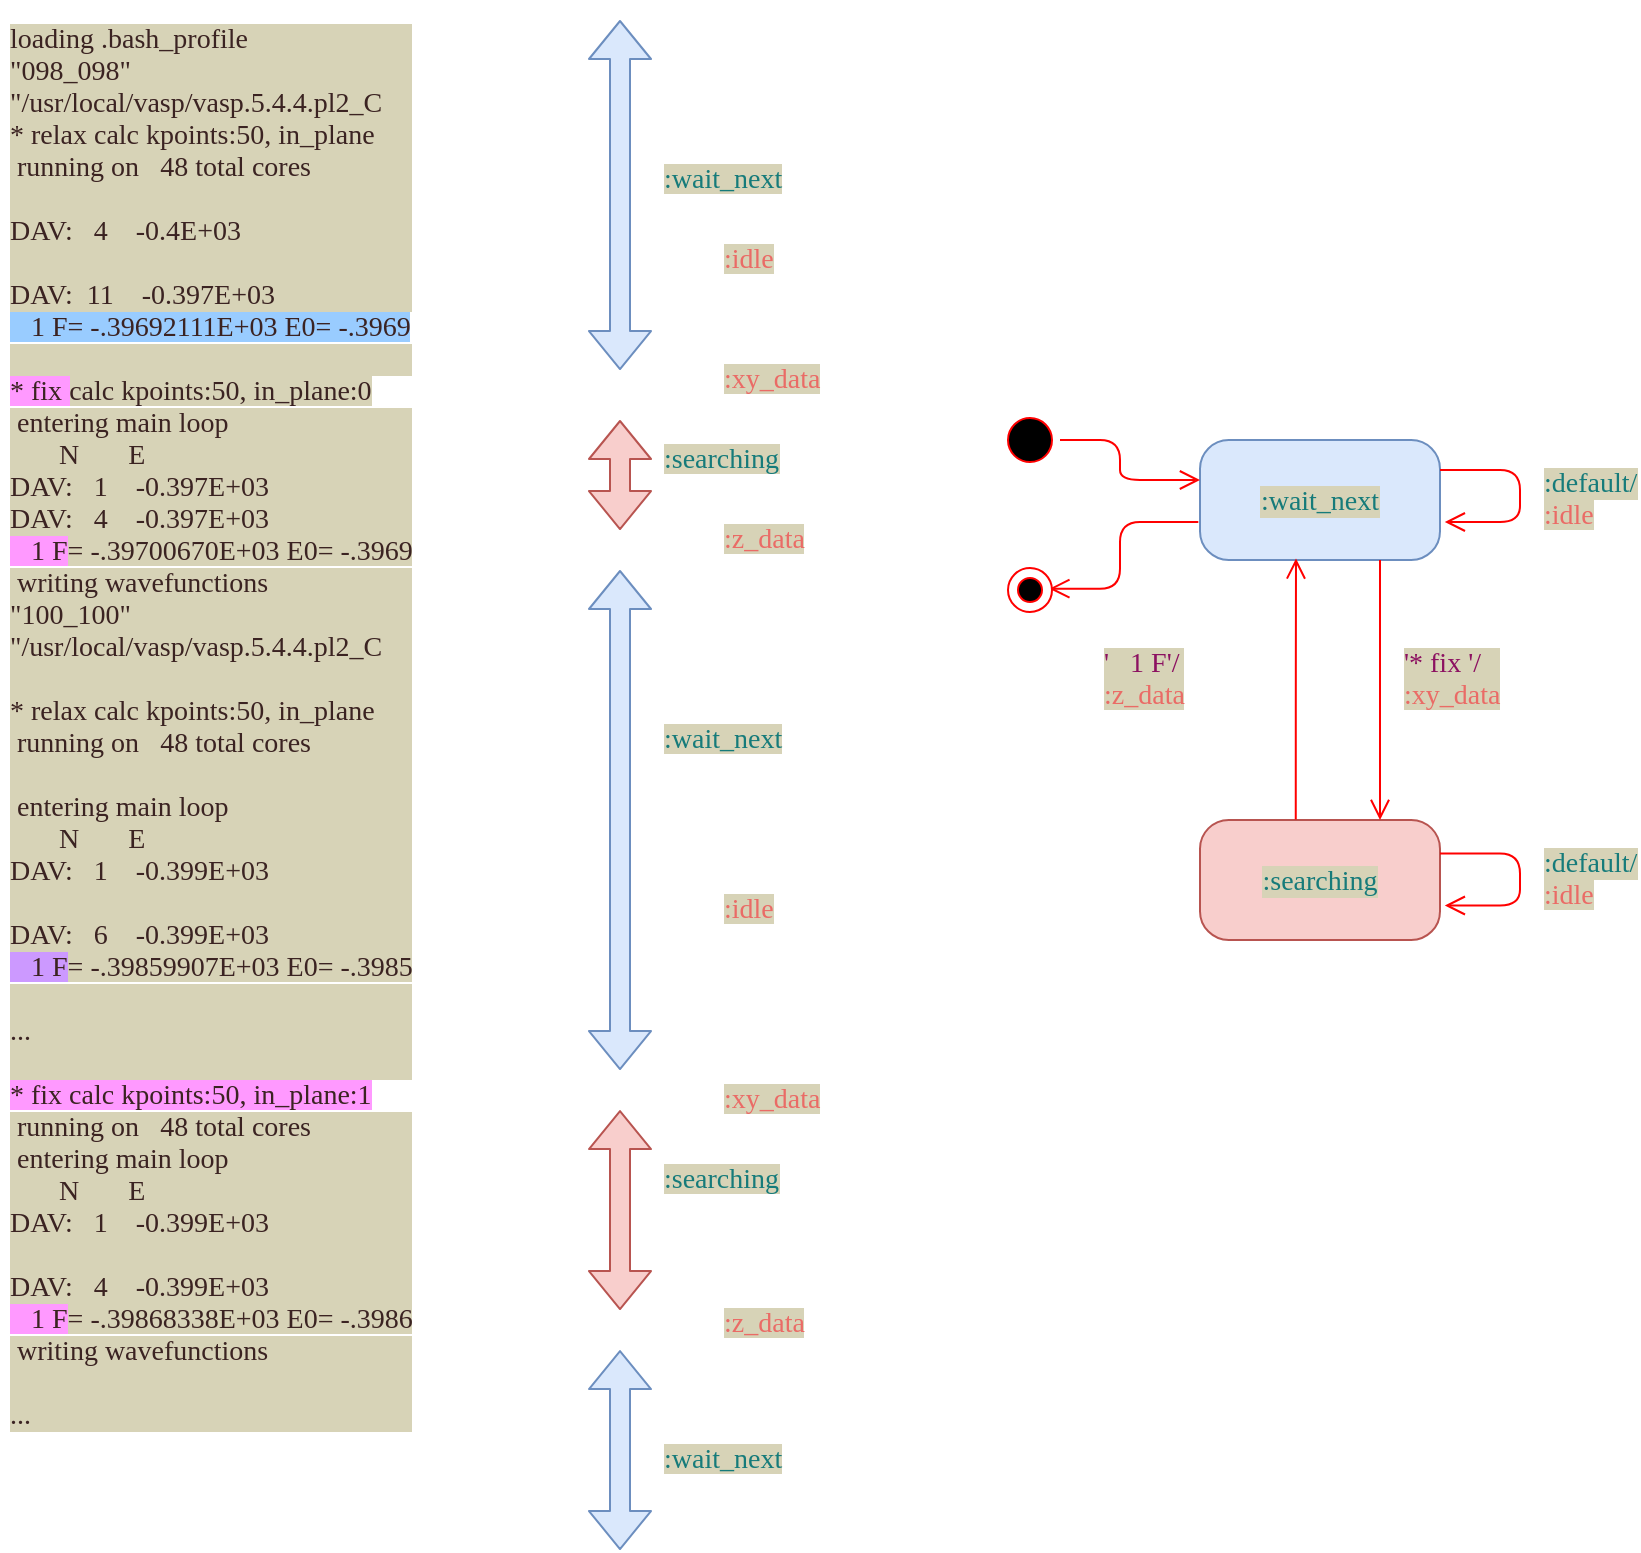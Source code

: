 <mxfile version="14.6.13" type="device"><diagram name="Page-1" id="58cdce13-f638-feb5-8d6f-7d28b1aa9fa0"><mxGraphModel dx="946" dy="672" grid="1" gridSize="10" guides="1" tooltips="1" connect="1" arrows="1" fold="1" page="1" pageScale="1" pageWidth="1100" pageHeight="850" background="#ffffff" math="0" shadow="0"><root><mxCell id="0"/><mxCell id="1" parent="0"/><mxCell id="D_gLjzi3x6vAajhf8T51-33" value="&lt;span style=&quot;font-family: &amp;#34;roboto mono medium for powerline&amp;#34; ; font-size: 14px ; text-align: center ; background-color: rgb(215 , 211 , 183)&quot;&gt;:idle&lt;/span&gt;" style="text;whiteSpace=wrap;html=1;fontColor=#EA6B66;" parent="1" vertex="1"><mxGeometry x="400" y="145.03" width="90" height="30" as="geometry"/></mxCell><mxCell id="D_gLjzi3x6vAajhf8T51-34" value="&lt;span style=&quot;font-family: &amp;#34;roboto mono medium for powerline&amp;#34; ; font-size: 14px ; font-style: normal ; font-weight: 400 ; letter-spacing: normal ; text-align: center ; text-indent: 0px ; text-transform: none ; word-spacing: 0px ; background-color: rgb(215 , 211 , 183) ; display: inline ; float: none&quot;&gt;:xy_data&lt;/span&gt;" style="text;whiteSpace=wrap;html=1;fontColor=#EA6B66;" parent="1" vertex="1"><mxGeometry x="400" y="205.03" width="90" height="30" as="geometry"/></mxCell><mxCell id="D_gLjzi3x6vAajhf8T51-36" value="&lt;span style=&quot;font-family: &amp;#34;roboto mono medium for powerline&amp;#34; ; font-size: 14px ; font-style: normal ; font-weight: 400 ; letter-spacing: normal ; text-align: center ; text-indent: 0px ; text-transform: none ; word-spacing: 0px ; background-color: rgb(215 , 211 , 183) ; display: inline ; float: none&quot;&gt;:z_data&lt;/span&gt;" style="text;whiteSpace=wrap;html=1;fontColor=#EA6B66;" parent="1" vertex="1"><mxGeometry x="400" y="285.03" width="120" height="30" as="geometry"/></mxCell><mxCell id="D_gLjzi3x6vAajhf8T51-38" value="&lt;span style=&quot;font-family: &amp;#34;roboto mono medium for powerline&amp;#34; ; font-size: 14px ; font-style: normal ; font-weight: 400 ; letter-spacing: normal ; text-align: center ; text-indent: 0px ; text-transform: none ; word-spacing: 0px ; background-color: rgb(215 , 211 , 183) ; display: inline ; float: none&quot;&gt;:xy_data&lt;/span&gt;" style="text;whiteSpace=wrap;html=1;fontColor=#EA6B66;" parent="1" vertex="1"><mxGeometry x="400" y="565.03" width="90" height="30" as="geometry"/></mxCell><mxCell id="D_gLjzi3x6vAajhf8T51-40" value="&lt;span style=&quot;font-family: &amp;#34;roboto mono medium for powerline&amp;#34; ; font-size: 14px ; font-style: normal ; font-weight: 400 ; letter-spacing: normal ; text-align: center ; text-indent: 0px ; text-transform: none ; word-spacing: 0px ; background-color: rgb(215 , 211 , 183) ; display: inline ; float: none&quot;&gt;:z_data&lt;/span&gt;" style="text;whiteSpace=wrap;html=1;fontColor=#EA6B66;" parent="1" vertex="1"><mxGeometry x="400" y="677.03" width="120" height="30" as="geometry"/></mxCell><mxCell id="D_gLjzi3x6vAajhf8T51-23" value="&lt;p style=&quot;line-height: 50%&quot;&gt;&lt;/p&gt;&lt;p class=&quot;p1&quot; style=&quot;margin: 0px ; font-stretch: normal ; font-size: 14px ; line-height: normal ; font-family: &amp;#34;roboto mono medium for powerline&amp;#34; ; color: rgb(59 , 35 , 34) ; background-color: rgb(215 , 211 , 183)&quot;&gt;&lt;span class=&quot;s1&quot;&gt;loading .bash_profile&lt;/span&gt;&lt;/p&gt;&lt;p class=&quot;p1&quot; style=&quot;margin: 0px ; font-stretch: normal ; font-size: 14px ; line-height: normal ; font-family: &amp;#34;roboto mono medium for powerline&amp;#34; ; color: rgb(59 , 35 , 34) ; background-color: rgb(215 , 211 , 183)&quot;&gt;&lt;span class=&quot;s1&quot;&gt;&quot;098_098&quot;&lt;/span&gt;&lt;/p&gt;&lt;p class=&quot;p1&quot; style=&quot;margin: 0px ; font-stretch: normal ; font-size: 14px ; line-height: normal ; font-family: &amp;#34;roboto mono medium for powerline&amp;#34; ; color: rgb(59 , 35 , 34) ; background-color: rgb(215 , 211 , 183)&quot;&gt;&lt;span class=&quot;s1&quot;&gt;&quot;/usr/local/vasp/vasp.5.4.4.pl2_C&lt;/span&gt;&lt;/p&gt;&lt;p class=&quot;p1&quot; style=&quot;margin: 0px ; font-stretch: normal ; font-size: 14px ; line-height: normal ; font-family: &amp;#34;roboto mono medium for powerline&amp;#34; ; color: rgb(59 , 35 , 34) ; background-color: rgb(215 , 211 , 183)&quot;&gt;&lt;span class=&quot;s1&quot;&gt;* relax calc kpoints:50, in_plane&lt;/span&gt;&lt;/p&gt;&lt;p class=&quot;p1&quot; style=&quot;margin: 0px ; font-stretch: normal ; font-size: 14px ; line-height: normal ; font-family: &amp;#34;roboto mono medium for powerline&amp;#34; ; color: rgb(59 , 35 , 34) ; background-color: rgb(215 , 211 , 183)&quot;&gt;&lt;span class=&quot;s1&quot;&gt;&lt;span class=&quot;Apple-converted-space&quot;&gt;&amp;nbsp;&lt;/span&gt;running on &lt;span class=&quot;Apple-converted-space&quot;&gt;&amp;nbsp; &lt;/span&gt;48 total cores&lt;/span&gt;&lt;/p&gt;&lt;p class=&quot;p2&quot; style=&quot;margin: 0px ; font-stretch: normal ; font-size: 14px ; line-height: normal ; font-family: &amp;#34;roboto mono medium for powerline&amp;#34; ; color: rgb(59 , 35 , 34) ; background-color: rgb(215 , 211 , 183) ; min-height: 16px&quot;&gt;&lt;span class=&quot;s1&quot;&gt;&lt;/span&gt;&lt;br&gt;&lt;/p&gt;&lt;p class=&quot;p1&quot; style=&quot;margin: 0px ; font-stretch: normal ; font-size: 14px ; line-height: normal ; font-family: &amp;#34;roboto mono medium for powerline&amp;#34; ; color: rgb(59 , 35 , 34) ; background-color: rgb(215 , 211 , 183)&quot;&gt;&lt;span class=&quot;s1&quot;&gt;DAV: &lt;span class=&quot;Apple-converted-space&quot;&gt;&amp;nbsp; &lt;/span&gt;4&lt;span class=&quot;Apple-converted-space&quot;&gt;&amp;nbsp; &amp;nbsp; &lt;/span&gt;-0.4E+03 &lt;span class=&quot;Apple-converted-space&quot;&gt;&amp;nbsp;&lt;/span&gt;&lt;/span&gt;&lt;/p&gt;&lt;p class=&quot;p2&quot; style=&quot;margin: 0px ; font-stretch: normal ; font-size: 14px ; line-height: normal ; font-family: &amp;#34;roboto mono medium for powerline&amp;#34; ; color: rgb(59 , 35 , 34) ; background-color: rgb(215 , 211 , 183) ; min-height: 16px&quot;&gt;&lt;span class=&quot;s1&quot;&gt;&lt;/span&gt;&lt;br&gt;&lt;/p&gt;&lt;p class=&quot;p1&quot; style=&quot;margin: 0px ; font-stretch: normal ; font-size: 14px ; line-height: normal ; font-family: &amp;#34;roboto mono medium for powerline&amp;#34; ; color: rgb(59 , 35 , 34) ; background-color: rgb(215 , 211 , 183)&quot;&gt;&lt;span class=&quot;s1&quot;&gt;DAV:&lt;span class=&quot;Apple-converted-space&quot;&gt;&amp;nbsp; &lt;/span&gt;11&lt;span class=&quot;Apple-converted-space&quot;&gt;&amp;nbsp; &amp;nbsp; &lt;/span&gt;-0.397E+03 &lt;span class=&quot;Apple-converted-space&quot;&gt;&amp;nbsp;&lt;/span&gt;&lt;/span&gt;&lt;/p&gt;&lt;p class=&quot;p1&quot; style=&quot;margin: 0px ; font-stretch: normal ; font-size: 14px ; line-height: normal ; font-family: &amp;#34;roboto mono medium for powerline&amp;#34; ; color: rgb(59 , 35 , 34)&quot;&gt;&lt;span class=&quot;s1&quot; style=&quot;background-color: rgb(153 , 204 , 255)&quot;&gt;&lt;span class=&quot;Apple-converted-space&quot;&gt;&amp;nbsp;&amp;nbsp; &lt;/span&gt;1 F= -.39692111E+03 E0= -.3969&lt;/span&gt;&lt;/p&gt;&lt;p class=&quot;p2&quot; style=&quot;margin: 0px ; font-stretch: normal ; font-size: 14px ; line-height: normal ; font-family: &amp;#34;roboto mono medium for powerline&amp;#34; ; color: rgb(59 , 35 , 34) ; background-color: rgb(215 , 211 , 183) ; min-height: 16px&quot;&gt;&lt;span class=&quot;s1&quot;&gt;&lt;/span&gt;&lt;br&gt;&lt;/p&gt;&lt;p class=&quot;p1&quot; style=&quot;margin: 0px ; font-stretch: normal ; font-size: 14px ; line-height: normal ; font-family: &amp;#34;roboto mono medium for powerline&amp;#34; ; color: rgb(59 , 35 , 34)&quot;&gt;&lt;span class=&quot;s1&quot;&gt;&lt;span style=&quot;background-color: rgb(255 , 153 , 255)&quot;&gt;* fix &lt;/span&gt;&lt;span style=&quot;background-color: rgb(215 , 211 , 183)&quot;&gt;calc kpoints:50, in_plane:0&lt;/span&gt;&lt;/span&gt;&lt;/p&gt;&lt;p class=&quot;p1&quot; style=&quot;margin: 0px ; font-stretch: normal ; font-size: 14px ; line-height: normal ; font-family: &amp;#34;roboto mono medium for powerline&amp;#34; ; color: rgb(59 , 35 , 34) ; background-color: rgb(215 , 211 , 183)&quot;&gt;&lt;span class=&quot;s1&quot;&gt;&lt;span class=&quot;Apple-converted-space&quot;&gt;&amp;nbsp;&lt;/span&gt;entering main loop&lt;/span&gt;&lt;/p&gt;&lt;p class=&quot;p1&quot; style=&quot;margin: 0px ; font-stretch: normal ; font-size: 14px ; line-height: normal ; font-family: &amp;#34;roboto mono medium for powerline&amp;#34; ; color: rgb(59 , 35 , 34) ; background-color: rgb(215 , 211 , 183)&quot;&gt;&lt;span class=&quot;s1&quot;&gt;&lt;span class=&quot;Apple-converted-space&quot;&gt;&amp;nbsp;&amp;nbsp; &amp;nbsp; &amp;nbsp; &lt;/span&gt;N &lt;span class=&quot;Apple-converted-space&quot;&gt;&amp;nbsp; &amp;nbsp; &amp;nbsp; &lt;/span&gt;E&lt;span class=&quot;Apple-converted-space&quot;&gt;&amp;nbsp; &amp;nbsp; &amp;nbsp; &amp;nbsp; &amp;nbsp; &amp;nbsp; &amp;nbsp; &amp;nbsp; &amp;nbsp;&lt;/span&gt;&lt;/span&gt;&lt;/p&gt;&lt;p class=&quot;p1&quot; style=&quot;margin: 0px ; font-stretch: normal ; font-size: 14px ; line-height: normal ; font-family: &amp;#34;roboto mono medium for powerline&amp;#34; ; color: rgb(59 , 35 , 34) ; background-color: rgb(215 , 211 , 183)&quot;&gt;&lt;span class=&quot;s1&quot;&gt;DAV: &lt;span class=&quot;Apple-converted-space&quot;&gt;&amp;nbsp; &lt;/span&gt;1&lt;span class=&quot;Apple-converted-space&quot;&gt;&amp;nbsp; &amp;nbsp; &lt;/span&gt;-0.397E+03 &lt;span class=&quot;Apple-converted-space&quot;&gt;&amp;nbsp;&lt;/span&gt;&lt;/span&gt;&lt;/p&gt;&lt;p class=&quot;p1&quot; style=&quot;margin: 0px ; font-stretch: normal ; font-size: 14px ; line-height: normal ; font-family: &amp;#34;roboto mono medium for powerline&amp;#34; ; color: rgb(59 , 35 , 34) ; background-color: rgb(215 , 211 , 183)&quot;&gt;&lt;span class=&quot;s1&quot;&gt;DAV: &lt;span class=&quot;Apple-converted-space&quot;&gt;&amp;nbsp; &lt;/span&gt;4&lt;span class=&quot;Apple-converted-space&quot;&gt;&amp;nbsp; &amp;nbsp; &lt;/span&gt;-0.397E+03 &lt;span class=&quot;Apple-converted-space&quot;&gt;&amp;nbsp;&lt;/span&gt;&lt;/span&gt;&lt;/p&gt;&lt;p class=&quot;p1&quot; style=&quot;margin: 0px ; font-stretch: normal ; font-size: 14px ; line-height: normal ; font-family: &amp;#34;roboto mono medium for powerline&amp;#34; ; color: rgb(59 , 35 , 34)&quot;&gt;&lt;span class=&quot;s1&quot;&gt;&lt;span style=&quot;background-color: rgb(255 , 153 , 255)&quot;&gt;&lt;span class=&quot;Apple-converted-space&quot;&gt;&amp;nbsp;&amp;nbsp; &lt;/span&gt;1 F&lt;/span&gt;&lt;span style=&quot;background-color: rgb(215 , 211 , 183)&quot;&gt;= -.39700670E+03 E0= -.3969&lt;/span&gt;&lt;/span&gt;&lt;/p&gt;&lt;p class=&quot;p1&quot; style=&quot;margin: 0px ; font-stretch: normal ; font-size: 14px ; line-height: normal ; font-family: &amp;#34;roboto mono medium for powerline&amp;#34; ; color: rgb(59 , 35 , 34) ; background-color: rgb(215 , 211 , 183)&quot;&gt;&lt;span class=&quot;s1&quot;&gt;&lt;span class=&quot;Apple-converted-space&quot;&gt;&amp;nbsp;&lt;/span&gt;writing wavefunctions&lt;/span&gt;&lt;/p&gt;&lt;p class=&quot;p1&quot; style=&quot;margin: 0px ; font-stretch: normal ; font-size: 14px ; line-height: normal ; font-family: &amp;#34;roboto mono medium for powerline&amp;#34; ; color: rgb(59 , 35 , 34) ; background-color: rgb(215 , 211 , 183)&quot;&gt;&lt;span class=&quot;s1&quot;&gt;&quot;100_100&quot;&lt;/span&gt;&lt;/p&gt;&lt;p class=&quot;p1&quot; style=&quot;margin: 0px ; font-stretch: normal ; font-size: 14px ; line-height: normal ; font-family: &amp;#34;roboto mono medium for powerline&amp;#34; ; color: rgb(59 , 35 , 34) ; background-color: rgb(215 , 211 , 183)&quot;&gt;&lt;span class=&quot;s1&quot;&gt;&quot;/usr/local/vasp/vasp.5.4.4.pl2_C&lt;/span&gt;&lt;/p&gt;&lt;p class=&quot;p2&quot; style=&quot;margin: 0px ; font-stretch: normal ; font-size: 14px ; line-height: normal ; font-family: &amp;#34;roboto mono medium for powerline&amp;#34; ; color: rgb(59 , 35 , 34) ; background-color: rgb(215 , 211 , 183) ; min-height: 16px&quot;&gt;&lt;span class=&quot;s1&quot;&gt;&lt;/span&gt;&lt;br&gt;&lt;/p&gt;&lt;p class=&quot;p1&quot; style=&quot;margin: 0px ; font-stretch: normal ; font-size: 14px ; line-height: normal ; font-family: &amp;#34;roboto mono medium for powerline&amp;#34; ; color: rgb(59 , 35 , 34) ; background-color: rgb(215 , 211 , 183)&quot;&gt;&lt;span class=&quot;s1&quot;&gt;* relax calc kpoints:50, in_plane&lt;/span&gt;&lt;/p&gt;&lt;p class=&quot;p1&quot; style=&quot;margin: 0px ; font-stretch: normal ; font-size: 14px ; line-height: normal ; font-family: &amp;#34;roboto mono medium for powerline&amp;#34; ; color: rgb(59 , 35 , 34) ; background-color: rgb(215 , 211 , 183)&quot;&gt;&lt;span class=&quot;s1&quot;&gt;&lt;span class=&quot;Apple-converted-space&quot;&gt;&amp;nbsp;&lt;/span&gt;running on &lt;span class=&quot;Apple-converted-space&quot;&gt;&amp;nbsp; &lt;/span&gt;48 total cores&lt;/span&gt;&lt;/p&gt;&lt;p class=&quot;p2&quot; style=&quot;margin: 0px ; font-stretch: normal ; font-size: 14px ; line-height: normal ; font-family: &amp;#34;roboto mono medium for powerline&amp;#34; ; color: rgb(59 , 35 , 34) ; background-color: rgb(215 , 211 , 183) ; min-height: 16px&quot;&gt;&lt;span class=&quot;s1&quot;&gt;&lt;/span&gt;&lt;br&gt;&lt;/p&gt;&lt;p class=&quot;p1&quot; style=&quot;margin: 0px ; font-stretch: normal ; font-size: 14px ; line-height: normal ; font-family: &amp;#34;roboto mono medium for powerline&amp;#34; ; color: rgb(59 , 35 , 34) ; background-color: rgb(215 , 211 , 183)&quot;&gt;&lt;span class=&quot;s1&quot;&gt;&lt;span class=&quot;Apple-converted-space&quot;&gt;&amp;nbsp;&lt;/span&gt;entering main loop&lt;/span&gt;&lt;/p&gt;&lt;p class=&quot;p1&quot; style=&quot;margin: 0px ; font-stretch: normal ; font-size: 14px ; line-height: normal ; font-family: &amp;#34;roboto mono medium for powerline&amp;#34; ; color: rgb(59 , 35 , 34) ; background-color: rgb(215 , 211 , 183)&quot;&gt;&lt;span class=&quot;s1&quot;&gt;&lt;span class=&quot;Apple-converted-space&quot;&gt;&amp;nbsp;&amp;nbsp; &amp;nbsp; &amp;nbsp; &lt;/span&gt;N &lt;span class=&quot;Apple-converted-space&quot;&gt;&amp;nbsp; &amp;nbsp; &amp;nbsp; &lt;/span&gt;E&lt;span class=&quot;Apple-converted-space&quot;&gt;&amp;nbsp; &amp;nbsp; &amp;nbsp; &amp;nbsp; &amp;nbsp; &amp;nbsp; &amp;nbsp; &amp;nbsp; &amp;nbsp;&lt;/span&gt;&lt;/span&gt;&lt;/p&gt;&lt;p class=&quot;p1&quot; style=&quot;margin: 0px ; font-stretch: normal ; font-size: 14px ; line-height: normal ; font-family: &amp;#34;roboto mono medium for powerline&amp;#34; ; color: rgb(59 , 35 , 34) ; background-color: rgb(215 , 211 , 183)&quot;&gt;&lt;span class=&quot;s1&quot;&gt;DAV: &lt;span class=&quot;Apple-converted-space&quot;&gt;&amp;nbsp; &lt;/span&gt;1&lt;span class=&quot;Apple-converted-space&quot;&gt;&amp;nbsp; &amp;nbsp; &lt;/span&gt;-0.399E+03 &lt;span class=&quot;Apple-converted-space&quot;&gt;&amp;nbsp;&lt;/span&gt;&lt;/span&gt;&lt;/p&gt;&lt;p class=&quot;p2&quot; style=&quot;margin: 0px ; font-stretch: normal ; font-size: 14px ; line-height: normal ; font-family: &amp;#34;roboto mono medium for powerline&amp;#34; ; color: rgb(59 , 35 , 34) ; background-color: rgb(215 , 211 , 183) ; min-height: 16px&quot;&gt;&lt;span class=&quot;s1&quot;&gt;&lt;/span&gt;&lt;br&gt;&lt;/p&gt;&lt;p class=&quot;p1&quot; style=&quot;margin: 0px ; font-stretch: normal ; font-size: 14px ; line-height: normal ; font-family: &amp;#34;roboto mono medium for powerline&amp;#34; ; color: rgb(59 , 35 , 34) ; background-color: rgb(215 , 211 , 183)&quot;&gt;&lt;span class=&quot;s1&quot;&gt;DAV: &lt;span class=&quot;Apple-converted-space&quot;&gt;&amp;nbsp; &lt;/span&gt;6&lt;span class=&quot;Apple-converted-space&quot;&gt;&amp;nbsp; &amp;nbsp; &lt;/span&gt;-0.399E+03 &lt;span class=&quot;Apple-converted-space&quot;&gt;&amp;nbsp;&lt;/span&gt;&lt;/span&gt;&lt;/p&gt;&lt;p class=&quot;p1&quot; style=&quot;margin: 0px ; font-stretch: normal ; font-size: 14px ; line-height: normal ; font-family: &amp;#34;roboto mono medium for powerline&amp;#34; ; color: rgb(59 , 35 , 34)&quot;&gt;&lt;span class=&quot;s1&quot;&gt;&lt;span style=&quot;background-color: rgb(204 , 153 , 255)&quot;&gt;&lt;span class=&quot;Apple-converted-space&quot;&gt;&amp;nbsp;&amp;nbsp; &lt;/span&gt;1 F&lt;/span&gt;&lt;span style=&quot;background-color: rgb(215 , 211 , 183)&quot;&gt;= -.39859907E+03 E0= -.3985&lt;/span&gt;&lt;/span&gt;&lt;/p&gt;&lt;p class=&quot;p2&quot; style=&quot;margin: 0px ; font-stretch: normal ; font-size: 14px ; line-height: normal ; font-family: &amp;#34;roboto mono medium for powerline&amp;#34; ; color: rgb(59 , 35 , 34) ; background-color: rgb(215 , 211 , 183) ; min-height: 16px&quot;&gt;&lt;span class=&quot;s1&quot;&gt;&lt;/span&gt;&lt;br&gt;&lt;/p&gt;&lt;p class=&quot;p1&quot; style=&quot;margin: 0px ; font-stretch: normal ; font-size: 14px ; line-height: normal ; font-family: &amp;#34;roboto mono medium for powerline&amp;#34; ; color: rgb(59 , 35 , 34) ; background-color: rgb(215 , 211 , 183)&quot;&gt;&lt;span class=&quot;s1&quot;&gt;...&lt;/span&gt;&lt;/p&gt;&lt;p class=&quot;p2&quot; style=&quot;margin: 0px ; font-stretch: normal ; font-size: 14px ; line-height: normal ; font-family: &amp;#34;roboto mono medium for powerline&amp;#34; ; color: rgb(59 , 35 , 34) ; background-color: rgb(215 , 211 , 183) ; min-height: 16px&quot;&gt;&lt;span class=&quot;s1&quot;&gt;&lt;/span&gt;&lt;br&gt;&lt;/p&gt;&lt;p class=&quot;p1&quot; style=&quot;margin: 0px ; font-stretch: normal ; font-size: 14px ; line-height: normal ; font-family: &amp;#34;roboto mono medium for powerline&amp;#34; ; color: rgb(59 , 35 , 34)&quot;&gt;&lt;span class=&quot;s1&quot; style=&quot;background-color: rgb(255 , 153 , 255)&quot;&gt;* fix calc kpoints:50, in_plane:1&lt;/span&gt;&lt;/p&gt;&lt;p class=&quot;p1&quot; style=&quot;margin: 0px ; font-stretch: normal ; font-size: 14px ; line-height: normal ; font-family: &amp;#34;roboto mono medium for powerline&amp;#34; ; color: rgb(59 , 35 , 34) ; background-color: rgb(215 , 211 , 183)&quot;&gt;&lt;span class=&quot;s1&quot;&gt;&lt;span class=&quot;Apple-converted-space&quot;&gt;&amp;nbsp;&lt;/span&gt;running on &lt;span class=&quot;Apple-converted-space&quot;&gt;&amp;nbsp; &lt;/span&gt;48 total cores&lt;/span&gt;&lt;/p&gt;&lt;p class=&quot;p1&quot; style=&quot;margin: 0px ; font-stretch: normal ; font-size: 14px ; line-height: normal ; font-family: &amp;#34;roboto mono medium for powerline&amp;#34; ; color: rgb(59 , 35 , 34) ; background-color: rgb(215 , 211 , 183)&quot;&gt;&lt;span class=&quot;s1&quot;&gt;&lt;span class=&quot;Apple-converted-space&quot;&gt;&amp;nbsp;&lt;/span&gt;entering main loop&lt;/span&gt;&lt;/p&gt;&lt;p class=&quot;p1&quot; style=&quot;margin: 0px ; font-stretch: normal ; font-size: 14px ; line-height: normal ; font-family: &amp;#34;roboto mono medium for powerline&amp;#34; ; color: rgb(59 , 35 , 34) ; background-color: rgb(215 , 211 , 183)&quot;&gt;&lt;span class=&quot;s1&quot;&gt;&lt;span class=&quot;Apple-converted-space&quot;&gt;&amp;nbsp;&amp;nbsp; &amp;nbsp; &amp;nbsp; &lt;/span&gt;N &lt;span class=&quot;Apple-converted-space&quot;&gt;&amp;nbsp; &amp;nbsp; &amp;nbsp; &lt;/span&gt;E&lt;span class=&quot;Apple-converted-space&quot;&gt;&amp;nbsp; &amp;nbsp; &amp;nbsp; &amp;nbsp; &amp;nbsp; &amp;nbsp; &amp;nbsp; &amp;nbsp; &amp;nbsp;&lt;/span&gt;&lt;/span&gt;&lt;/p&gt;&lt;p class=&quot;p1&quot; style=&quot;margin: 0px ; font-stretch: normal ; font-size: 14px ; line-height: normal ; font-family: &amp;#34;roboto mono medium for powerline&amp;#34; ; color: rgb(59 , 35 , 34) ; background-color: rgb(215 , 211 , 183)&quot;&gt;&lt;span class=&quot;s1&quot;&gt;DAV: &lt;span class=&quot;Apple-converted-space&quot;&gt;&amp;nbsp; &lt;/span&gt;1&lt;span class=&quot;Apple-converted-space&quot;&gt;&amp;nbsp; &amp;nbsp; &lt;/span&gt;-0.399E+03 &lt;span class=&quot;Apple-converted-space&quot;&gt;&amp;nbsp;&lt;/span&gt;&lt;/span&gt;&lt;/p&gt;&lt;p class=&quot;p2&quot; style=&quot;margin: 0px ; font-stretch: normal ; font-size: 14px ; line-height: normal ; font-family: &amp;#34;roboto mono medium for powerline&amp;#34; ; color: rgb(59 , 35 , 34) ; background-color: rgb(215 , 211 , 183) ; min-height: 16px&quot;&gt;&lt;span class=&quot;s1&quot;&gt;&lt;/span&gt;&lt;br&gt;&lt;/p&gt;&lt;p class=&quot;p1&quot; style=&quot;margin: 0px ; font-stretch: normal ; font-size: 14px ; line-height: normal ; font-family: &amp;#34;roboto mono medium for powerline&amp;#34; ; color: rgb(59 , 35 , 34) ; background-color: rgb(215 , 211 , 183)&quot;&gt;&lt;span class=&quot;s1&quot;&gt;DAV: &lt;span class=&quot;Apple-converted-space&quot;&gt;&amp;nbsp; &lt;/span&gt;4&lt;span class=&quot;Apple-converted-space&quot;&gt;&amp;nbsp; &amp;nbsp; &lt;/span&gt;-0.399E+03 &lt;span class=&quot;Apple-converted-space&quot;&gt;&amp;nbsp;&lt;/span&gt;&lt;/span&gt;&lt;/p&gt;&lt;p class=&quot;p1&quot; style=&quot;margin: 0px ; font-stretch: normal ; font-size: 14px ; line-height: normal ; font-family: &amp;#34;roboto mono medium for powerline&amp;#34; ; color: rgb(59 , 35 , 34)&quot;&gt;&lt;span class=&quot;s1&quot;&gt;&lt;span style=&quot;background-color: rgb(255 , 153 , 255)&quot;&gt;&lt;span class=&quot;Apple-converted-space&quot;&gt;&amp;nbsp;&amp;nbsp; &lt;/span&gt;1 F&lt;/span&gt;&lt;span style=&quot;background-color: rgb(215 , 211 , 183)&quot;&gt;= -.39868338E+03 E0= -.3986&lt;/span&gt;&lt;/span&gt;&lt;/p&gt;&lt;p class=&quot;p1&quot; style=&quot;margin: 0px ; font-stretch: normal ; font-size: 14px ; line-height: normal ; font-family: &amp;#34;roboto mono medium for powerline&amp;#34; ; color: rgb(59 , 35 , 34) ; background-color: rgb(215 , 211 , 183)&quot;&gt;&lt;span class=&quot;s1&quot;&gt;&lt;span class=&quot;Apple-converted-space&quot;&gt;&amp;nbsp;&lt;/span&gt;writing wavefunctions&lt;/span&gt;&lt;/p&gt;&lt;p class=&quot;p2&quot; style=&quot;margin: 0px ; font-stretch: normal ; font-size: 14px ; line-height: normal ; font-family: &amp;#34;roboto mono medium for powerline&amp;#34; ; color: rgb(59 , 35 , 34) ; background-color: rgb(215 , 211 , 183) ; min-height: 16px&quot;&gt;&lt;span class=&quot;s1&quot;&gt;&lt;/span&gt;&lt;br&gt;&lt;/p&gt;&lt;p class=&quot;p1&quot; style=&quot;margin: 0px ; font-stretch: normal ; font-size: 14px ; line-height: normal ; font-family: &amp;#34;roboto mono medium for powerline&amp;#34; ; color: rgb(59 , 35 , 34) ; background-color: rgb(215 , 211 , 183)&quot;&gt;&lt;span class=&quot;s1&quot;&gt;...&lt;/span&gt;&lt;/p&gt;&lt;p&gt;&lt;/p&gt;" style="text;html=1;strokeColor=none;fillColor=none;spacing=5;spacingTop=-20;whiteSpace=wrap;overflow=hidden;rounded=0;" parent="1" vertex="1"><mxGeometry x="40" y="40" width="310" height="720" as="geometry"/></mxCell><mxCell id="D_gLjzi3x6vAajhf8T51-26" value="" style="shape=flexArrow;endArrow=classic;startArrow=classic;html=1;entryX=1;entryY=0;entryDx=0;entryDy=0;fillColor=#dae8fc;strokeColor=#6c8ebf;" parent="1" target="D_gLjzi3x6vAajhf8T51-23" edge="1"><mxGeometry x="40" y="40" width="100" height="100" as="geometry"><mxPoint x="350" y="215.03" as="sourcePoint"/><mxPoint x="450" y="80.03" as="targetPoint"/></mxGeometry></mxCell><mxCell id="D_gLjzi3x6vAajhf8T51-27" value="" style="shape=flexArrow;endArrow=classic;startArrow=classic;html=1;fillColor=#f8cecc;strokeColor=#b85450;" parent="1" edge="1"><mxGeometry x="40" y="40" width="100" height="100" as="geometry"><mxPoint x="350" y="295.03" as="sourcePoint"/><mxPoint x="350" y="240" as="targetPoint"/></mxGeometry></mxCell><mxCell id="D_gLjzi3x6vAajhf8T51-28" value="" style="shape=flexArrow;endArrow=classic;startArrow=classic;html=1;entryX=1;entryY=0;entryDx=0;entryDy=0;fillColor=#dae8fc;strokeColor=#6c8ebf;" parent="1" edge="1"><mxGeometry x="40" y="40" width="100" height="100" as="geometry"><mxPoint x="350" y="565.03" as="sourcePoint"/><mxPoint x="350" y="315" as="targetPoint"/></mxGeometry></mxCell><mxCell id="D_gLjzi3x6vAajhf8T51-29" value="" style="shape=flexArrow;endArrow=classic;startArrow=classic;html=1;entryX=1;entryY=0;entryDx=0;entryDy=0;fillColor=#f8cecc;strokeColor=#b85450;" parent="1" edge="1"><mxGeometry x="40" y="40" width="100" height="100" as="geometry"><mxPoint x="350" y="685.03" as="sourcePoint"/><mxPoint x="350" y="585.03" as="targetPoint"/></mxGeometry></mxCell><mxCell id="D_gLjzi3x6vAajhf8T51-30" value="" style="shape=flexArrow;endArrow=classic;startArrow=classic;html=1;entryX=1;entryY=0;entryDx=0;entryDy=0;fillColor=#dae8fc;strokeColor=#6c8ebf;" parent="1" edge="1"><mxGeometry x="40" y="40" width="100" height="100" as="geometry"><mxPoint x="350" y="805.03" as="sourcePoint"/><mxPoint x="350" y="705.03" as="targetPoint"/></mxGeometry></mxCell><mxCell id="D_gLjzi3x6vAajhf8T51-31" value="&lt;meta charset=&quot;utf-8&quot;&gt;&lt;span style=&quot;color: rgb(22, 123, 122); font-family: &amp;quot;roboto mono medium for powerline&amp;quot;; font-size: 14px; font-style: normal; font-weight: 400; letter-spacing: normal; text-align: center; text-indent: 0px; text-transform: none; word-spacing: 0px; background-color: rgb(215, 211, 183); display: inline; float: none;&quot;&gt;:wait_next&lt;/span&gt;" style="text;whiteSpace=wrap;html=1;" parent="1" vertex="1"><mxGeometry x="370" y="105.03" width="110" height="30" as="geometry"/></mxCell><mxCell id="D_gLjzi3x6vAajhf8T51-35" value="&lt;meta charset=&quot;utf-8&quot;&gt;&lt;span style=&quot;color: rgb(22, 123, 122); font-family: &amp;quot;roboto mono medium for powerline&amp;quot;; font-size: 14px; font-style: normal; font-weight: 400; letter-spacing: normal; text-align: center; text-indent: 0px; text-transform: none; word-spacing: 0px; background-color: rgb(215, 211, 183); display: inline; float: none;&quot;&gt;:searching&lt;/span&gt;" style="text;whiteSpace=wrap;html=1;" parent="1" vertex="1"><mxGeometry x="370" y="245.03" width="110" height="30" as="geometry"/></mxCell><mxCell id="D_gLjzi3x6vAajhf8T51-37" value="&lt;meta charset=&quot;utf-8&quot;&gt;&lt;span style=&quot;color: rgb(22, 123, 122); font-family: &amp;quot;roboto mono medium for powerline&amp;quot;; font-size: 14px; font-style: normal; font-weight: 400; letter-spacing: normal; text-align: center; text-indent: 0px; text-transform: none; word-spacing: 0px; background-color: rgb(215, 211, 183); display: inline; float: none;&quot;&gt;:wait_next&lt;/span&gt;" style="text;whiteSpace=wrap;html=1;" parent="1" vertex="1"><mxGeometry x="370" y="385" width="110" height="30" as="geometry"/></mxCell><mxCell id="D_gLjzi3x6vAajhf8T51-39" value="&lt;meta charset=&quot;utf-8&quot;&gt;&lt;span style=&quot;color: rgb(22, 123, 122); font-family: &amp;quot;roboto mono medium for powerline&amp;quot;; font-size: 14px; font-style: normal; font-weight: 400; letter-spacing: normal; text-align: center; text-indent: 0px; text-transform: none; word-spacing: 0px; background-color: rgb(215, 211, 183); display: inline; float: none;&quot;&gt;:searching&lt;/span&gt;" style="text;whiteSpace=wrap;html=1;" parent="1" vertex="1"><mxGeometry x="370" y="605.03" width="110" height="30" as="geometry"/></mxCell><mxCell id="D_gLjzi3x6vAajhf8T51-41" value="&lt;meta charset=&quot;utf-8&quot;&gt;&lt;span style=&quot;color: rgb(22, 123, 122); font-family: &amp;quot;roboto mono medium for powerline&amp;quot;; font-size: 14px; font-style: normal; font-weight: 400; letter-spacing: normal; text-align: center; text-indent: 0px; text-transform: none; word-spacing: 0px; background-color: rgb(215, 211, 183); display: inline; float: none;&quot;&gt;:wait_next&lt;/span&gt;" style="text;whiteSpace=wrap;html=1;" parent="1" vertex="1"><mxGeometry x="370" y="745.03" width="110" height="30" as="geometry"/></mxCell><mxCell id="382b91b5511bd0f7-1" value="" style="ellipse;html=1;shape=startState;fillColor=#000000;strokeColor=#ff0000;rounded=1;shadow=0;comic=0;labelBackgroundColor=none;fontFamily=Verdana;fontSize=12;fontColor=#000000;align=center;direction=south;" parent="1" vertex="1"><mxGeometry x="540" y="235.03" width="30" height="30" as="geometry"/></mxCell><mxCell id="382b91b5511bd0f7-5" value="&lt;p class=&quot;p1&quot; style=&quot;margin: 0px ; font-stretch: normal ; font-size: 14px ; line-height: normal ; font-family: &amp;#34;roboto mono medium for powerline&amp;#34; ; color: rgb(22 , 123 , 122) ; background-color: rgb(215 , 211 , 183)&quot;&gt;&lt;span class=&quot;s1&quot;&gt;:searching&lt;/span&gt;&lt;/p&gt;" style="rounded=1;whiteSpace=wrap;html=1;arcSize=24;fillColor=#f8cecc;strokeColor=#b85450;shadow=0;comic=0;labelBackgroundColor=none;fontFamily=Verdana;fontSize=12;align=center;" parent="1" vertex="1"><mxGeometry x="640" y="439.97" width="120" height="60" as="geometry"/></mxCell><mxCell id="382b91b5511bd0f7-6" value="&lt;p class=&quot;p1&quot; style=&quot;margin: 0px ; font-stretch: normal ; font-size: 14px ; line-height: normal ; font-family: &amp;#34;roboto mono medium for powerline&amp;#34; ; color: rgb(22 , 123 , 122) ; background-color: rgb(215 , 211 , 183)&quot;&gt;&lt;span class=&quot;s1&quot;&gt;:wait_next&lt;/span&gt;&lt;/p&gt;" style="rounded=1;whiteSpace=wrap;html=1;arcSize=24;fillColor=#dae8fc;strokeColor=#6c8ebf;shadow=0;comic=0;labelBackgroundColor=none;fontFamily=Verdana;fontSize=12;align=center;" parent="1" vertex="1"><mxGeometry x="640" y="250" width="120" height="60" as="geometry"/></mxCell><mxCell id="2a3bc250acf0617d-9" style="edgeStyle=orthogonalEdgeStyle;html=1;labelBackgroundColor=none;endArrow=open;endSize=8;strokeColor=#ff0000;fontFamily=Verdana;fontSize=12;align=left;" parent="1" source="382b91b5511bd0f7-1" target="382b91b5511bd0f7-6" edge="1"><mxGeometry x="550" y="240" as="geometry"><Array as="points"><mxPoint x="600" y="250"/><mxPoint x="600" y="270"/></Array></mxGeometry></mxCell><mxCell id="D_gLjzi3x6vAajhf8T51-2" value="&lt;p class=&quot;p1&quot; style=&quot;margin: 0px ; font-stretch: normal ; font-size: 14px ; line-height: normal ; font-family: &amp;#34;roboto mono medium for powerline&amp;#34; ; color: rgb(22 , 123 , 122) ; background-color: rgb(215 , 211 , 183)&quot;&gt;&lt;span class=&quot;s1&quot;&gt;:default/&lt;/span&gt;&lt;/p&gt;&lt;span style=&quot;font-family: &amp;#34;roboto mono medium for powerline&amp;#34; ; font-size: 14px ; text-align: center ; background-color: rgb(215 , 211 , 183)&quot;&gt;&lt;font color=&quot;#ea6b66&quot;&gt;:idle&lt;/font&gt;&lt;/span&gt;" style="edgeStyle=orthogonalEdgeStyle;html=1;labelBackgroundColor=none;endArrow=open;endSize=8;strokeColor=#ff0000;fontFamily=Verdana;fontSize=12;align=left;entryX=1.02;entryY=0.69;entryDx=0;entryDy=0;entryPerimeter=0;" parent="1" target="382b91b5511bd0f7-6" edge="1"><mxGeometry as="geometry"><mxPoint x="760" y="265" as="sourcePoint"/><Array as="points"><mxPoint x="800" y="265"/><mxPoint x="800" y="291"/><mxPoint x="762" y="291"/></Array><mxPoint x="830" y="310" as="targetPoint"/><mxPoint x="49" y="2" as="offset"/></mxGeometry></mxCell><mxCell id="D_gLjzi3x6vAajhf8T51-11" value="&lt;p class=&quot;p1&quot; style=&quot;margin: 0px ; font-stretch: normal ; font-size: 14px ; line-height: normal ; font-family: &amp;#34;roboto mono medium for powerline&amp;#34; ; color: rgb(22 , 123 , 122) ; background-color: rgb(215 , 211 , 183)&quot;&gt;&lt;span style=&quot;color: rgb(140 , 17 , 97) ; text-align: center&quot;&gt;'* fix '/&lt;/span&gt;&lt;br&gt;&lt;/p&gt;&lt;span style=&quot;font-family: &amp;#34;roboto mono medium for powerline&amp;#34; ; font-size: 14px ; text-align: center ; background-color: rgb(215 , 211 , 183)&quot;&gt;&lt;font color=&quot;#ea6b66&quot;&gt;:xy_data&lt;/font&gt;&lt;/span&gt;" style="edgeStyle=orthogonalEdgeStyle;html=1;labelBackgroundColor=none;endArrow=open;endSize=8;strokeColor=#ff0000;fontFamily=Verdana;fontSize=12;align=left;entryX=0.75;entryY=0;entryDx=0;entryDy=0;exitX=0.75;exitY=1;exitDx=0;exitDy=0;" parent="1" source="382b91b5511bd0f7-6" target="382b91b5511bd0f7-5" edge="1"><mxGeometry as="geometry"><mxPoint x="760" y="369.97" as="sourcePoint"/><Array as="points"/><mxPoint x="799.68" y="349.88" as="targetPoint"/><mxPoint x="10" y="-5" as="offset"/></mxGeometry></mxCell><mxCell id="D_gLjzi3x6vAajhf8T51-14" value="&lt;p class=&quot;p1&quot; style=&quot;margin: 0px ; font-stretch: normal ; font-size: 14px ; line-height: normal ; font-family: &amp;#34;roboto mono medium for powerline&amp;#34; ; color: rgb(140 , 17 , 97) ; background-color: rgb(215 , 211 , 183)&quot;&gt;&lt;span class=&quot;s1&quot;&gt;' &lt;span class=&quot;Apple-converted-space&quot;&gt;&amp;nbsp; &lt;/span&gt;1 F'/&lt;/span&gt;&lt;/p&gt;&lt;span style=&quot;font-family: &amp;#34;roboto mono medium for powerline&amp;#34; ; font-size: 14px ; text-align: center ; background-color: rgb(215 , 211 , 183)&quot;&gt;&lt;font color=&quot;#ea6b66&quot;&gt;:z_data&lt;/font&gt;&lt;/span&gt;" style="edgeStyle=orthogonalEdgeStyle;html=1;labelBackgroundColor=none;endArrow=open;endSize=8;strokeColor=#ff0000;fontFamily=Verdana;fontSize=12;align=left;exitX=0.399;exitY=-0.003;exitDx=0;exitDy=0;exitPerimeter=0;entryX=0.4;entryY=0.987;entryDx=0;entryDy=0;entryPerimeter=0;" parent="1" source="382b91b5511bd0f7-5" target="382b91b5511bd0f7-6" edge="1"><mxGeometry as="geometry"><mxPoint x="690" y="437" as="sourcePoint"/><Array as="points"/><mxPoint x="700" y="320" as="targetPoint"/><mxPoint x="-98" y="-5" as="offset"/></mxGeometry></mxCell><mxCell id="D_gLjzi3x6vAajhf8T51-46" value="&lt;span style=&quot;font-family: &amp;#34;roboto mono medium for powerline&amp;#34; ; font-size: 14px ; text-align: center ; background-color: rgb(215 , 211 , 183)&quot;&gt;:idle&lt;/span&gt;" style="text;whiteSpace=wrap;html=1;fontColor=#EA6B66;" parent="1" vertex="1"><mxGeometry x="400" y="469.97" width="90" height="30" as="geometry"/></mxCell><mxCell id="bhjiPjrEQz1qMpfMfN4i-1" value="&lt;p class=&quot;p1&quot; style=&quot;margin: 0px ; font-stretch: normal ; font-size: 14px ; line-height: normal ; font-family: &amp;#34;roboto mono medium for powerline&amp;#34; ; color: rgb(22 , 123 , 122) ; background-color: rgb(215 , 211 , 183)&quot;&gt;&lt;span class=&quot;s1&quot;&gt;:default/&lt;/span&gt;&lt;/p&gt;&lt;span style=&quot;font-family: &amp;#34;roboto mono medium for powerline&amp;#34; ; font-size: 14px ; text-align: center ; background-color: rgb(215 , 211 , 183)&quot;&gt;&lt;font color=&quot;#ea6b66&quot;&gt;:idle&lt;/font&gt;&lt;/span&gt;" style="edgeStyle=orthogonalEdgeStyle;html=1;labelBackgroundColor=none;endArrow=open;endSize=8;strokeColor=#ff0000;fontFamily=Verdana;fontSize=12;align=left;entryX=1.02;entryY=0.69;entryDx=0;entryDy=0;entryPerimeter=0;" parent="1" edge="1"><mxGeometry as="geometry"><mxPoint x="760" y="456.77" as="sourcePoint"/><Array as="points"><mxPoint x="800" y="456.77"/><mxPoint x="800" y="482.77"/><mxPoint x="762" y="482.77"/></Array><mxPoint x="762.4" y="483.17" as="targetPoint"/><mxPoint x="49" as="offset"/></mxGeometry></mxCell><mxCell id="bhjiPjrEQz1qMpfMfN4i-6" style="edgeStyle=elbowEdgeStyle;html=1;labelBackgroundColor=none;endArrow=open;endSize=8;strokeColor=#ff0000;fontFamily=Verdana;fontSize=12;align=left;entryX=0.478;entryY=0.178;entryDx=0;entryDy=0;entryPerimeter=0;exitX=-0.007;exitY=0.683;exitDx=0;exitDy=0;exitPerimeter=0;" parent="1" source="382b91b5511bd0f7-6" target="bhjiPjrEQz1qMpfMfN4i-7" edge="1"><mxGeometry x="540" y="50.03" as="geometry"><mxPoint x="630" y="290" as="sourcePoint"/><mxPoint x="670" y="390.03" as="targetPoint"/><Array as="points"><mxPoint x="600" y="300"/><mxPoint x="660" y="320.03"/><mxPoint x="655" y="380.03"/></Array></mxGeometry></mxCell><mxCell id="bhjiPjrEQz1qMpfMfN4i-7" value="" style="ellipse;html=1;shape=startState;strokeColor=#ff0000;rounded=1;shadow=0;comic=0;labelBackgroundColor=none;fontFamily=Verdana;fontSize=12;fontColor=#000000;align=center;direction=south;fillColor=#FFFFFF;" parent="1" vertex="1"><mxGeometry x="540" y="310" width="30" height="30" as="geometry"/></mxCell><mxCell id="bhjiPjrEQz1qMpfMfN4i-8" value="" style="ellipse;html=1;shape=startState;fillColor=#000000;strokeColor=#ff0000;rounded=1;shadow=0;comic=0;labelBackgroundColor=none;fontFamily=Verdana;fontSize=12;fontColor=#000000;align=center;direction=south;" parent="1" vertex="1"><mxGeometry x="545" y="315" width="20" height="20" as="geometry"/></mxCell></root></mxGraphModel></diagram></mxfile>